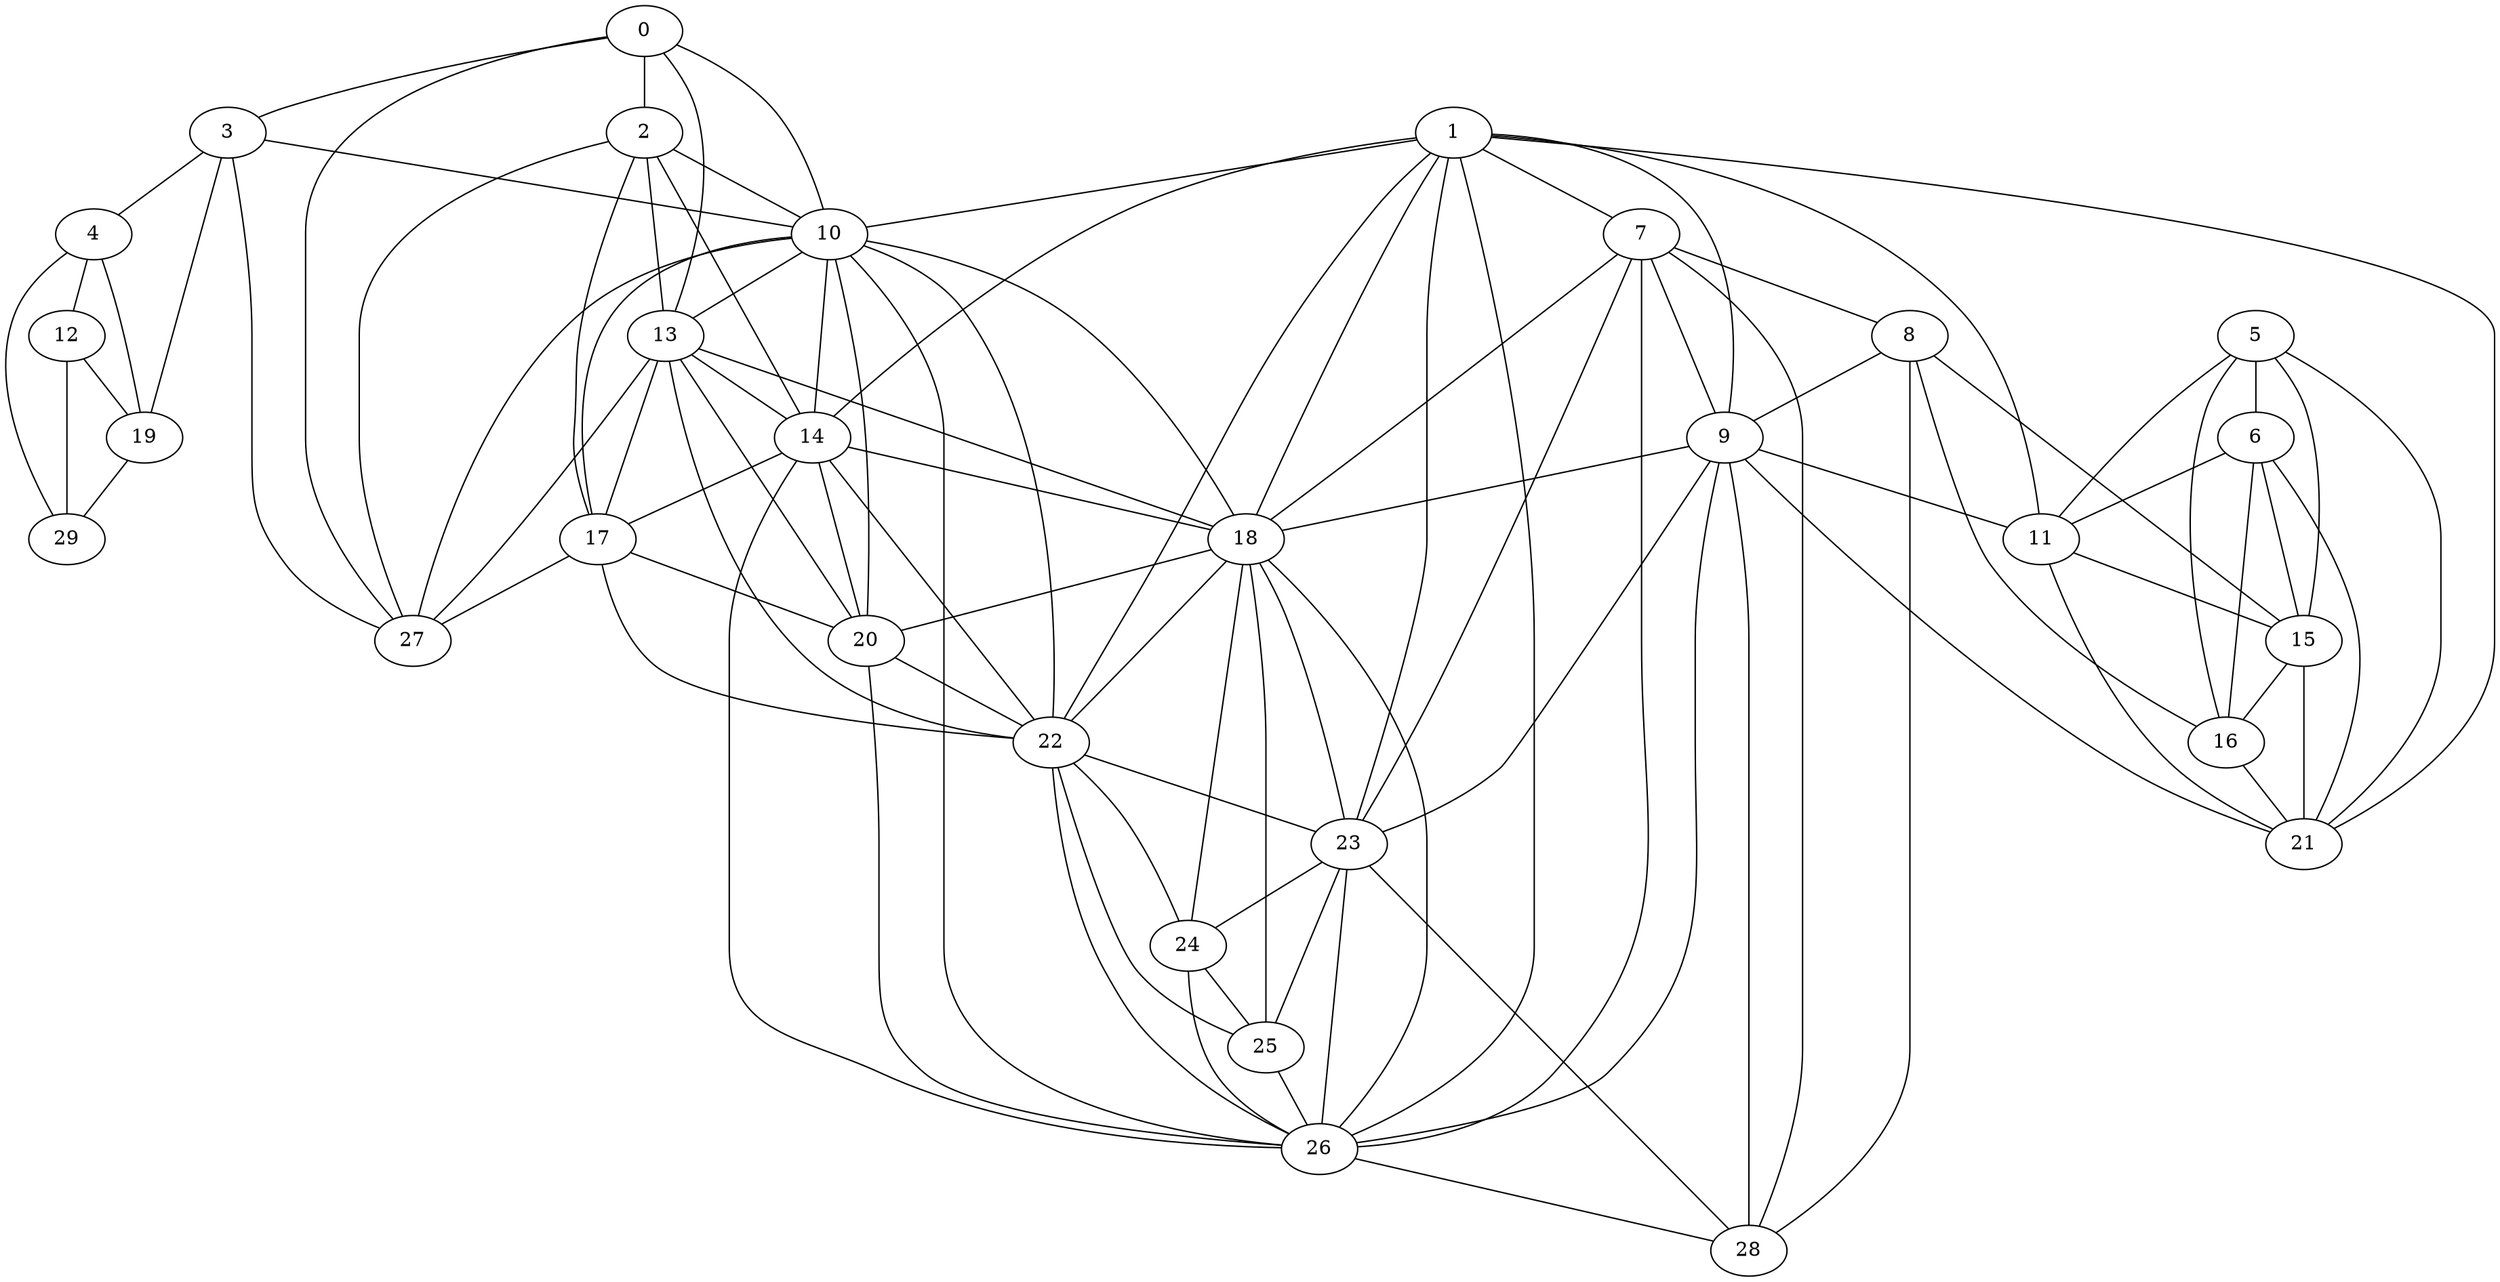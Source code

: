 graph {
	0 [label = 0]
	1 [label = 1]
	2 [label = 2]
	3 [label = 3]
	4 [label = 4]
	5 [label = 5]
	6 [label = 6]
	7 [label = 7]
	8 [label = 8]
	9 [label = 9]
	10 [label = 10]
	11 [label = 11]
	12 [label = 12]
	13 [label = 13]
	14 [label = 14]
	15 [label = 15]
	16 [label = 16]
	17 [label = 17]
	18 [label = 18]
	19 [label = 19]
	20 [label = 20]
	21 [label = 21]
	22 [label = 22]
	23 [label = 23]
	24 [label = 24]
	25 [label = 25]
	26 [label = 26]
	27 [label = 27]
	28 [label = 28]
	29 [label = 29]
	0--2;
	0--3;
	0--10;
	0--13;
	0--27;
	1--7;
	1--9;
	1--10;
	1--11;
	1--14;
	1--18;
	1--21;
	1--22;
	1--23;
	1--26;
	2--10;
	2--13;
	2--14;
	2--17;
	2--27;
	3--4;
	3--10;
	3--19;
	3--27;
	4--12;
	4--19;
	4--29;
	5--6;
	5--11;
	5--15;
	5--16;
	5--21;
	6--11;
	6--15;
	6--16;
	6--21;
	7--8;
	7--9;
	7--18;
	7--23;
	7--26;
	7--28;
	8--9;
	8--15;
	8--16;
	8--28;
	9--11;
	9--18;
	9--21;
	9--23;
	9--26;
	9--28;
	10--13;
	10--14;
	10--17;
	10--18;
	10--20;
	10--22;
	10--26;
	10--27;
	11--15;
	11--21;
	12--19;
	12--29;
	13--14;
	13--17;
	13--18;
	13--20;
	13--22;
	13--27;
	14--17;
	14--18;
	14--20;
	14--22;
	14--26;
	15--16;
	15--21;
	16--21;
	17--20;
	17--22;
	17--27;
	18--20;
	18--22;
	18--23;
	18--24;
	18--25;
	18--26;
	19--29;
	20--22;
	20--26;
	22--23;
	22--24;
	22--25;
	22--26;
	23--24;
	23--25;
	23--26;
	23--28;
	24--25;
	24--26;
	25--26;
	26--28;
}